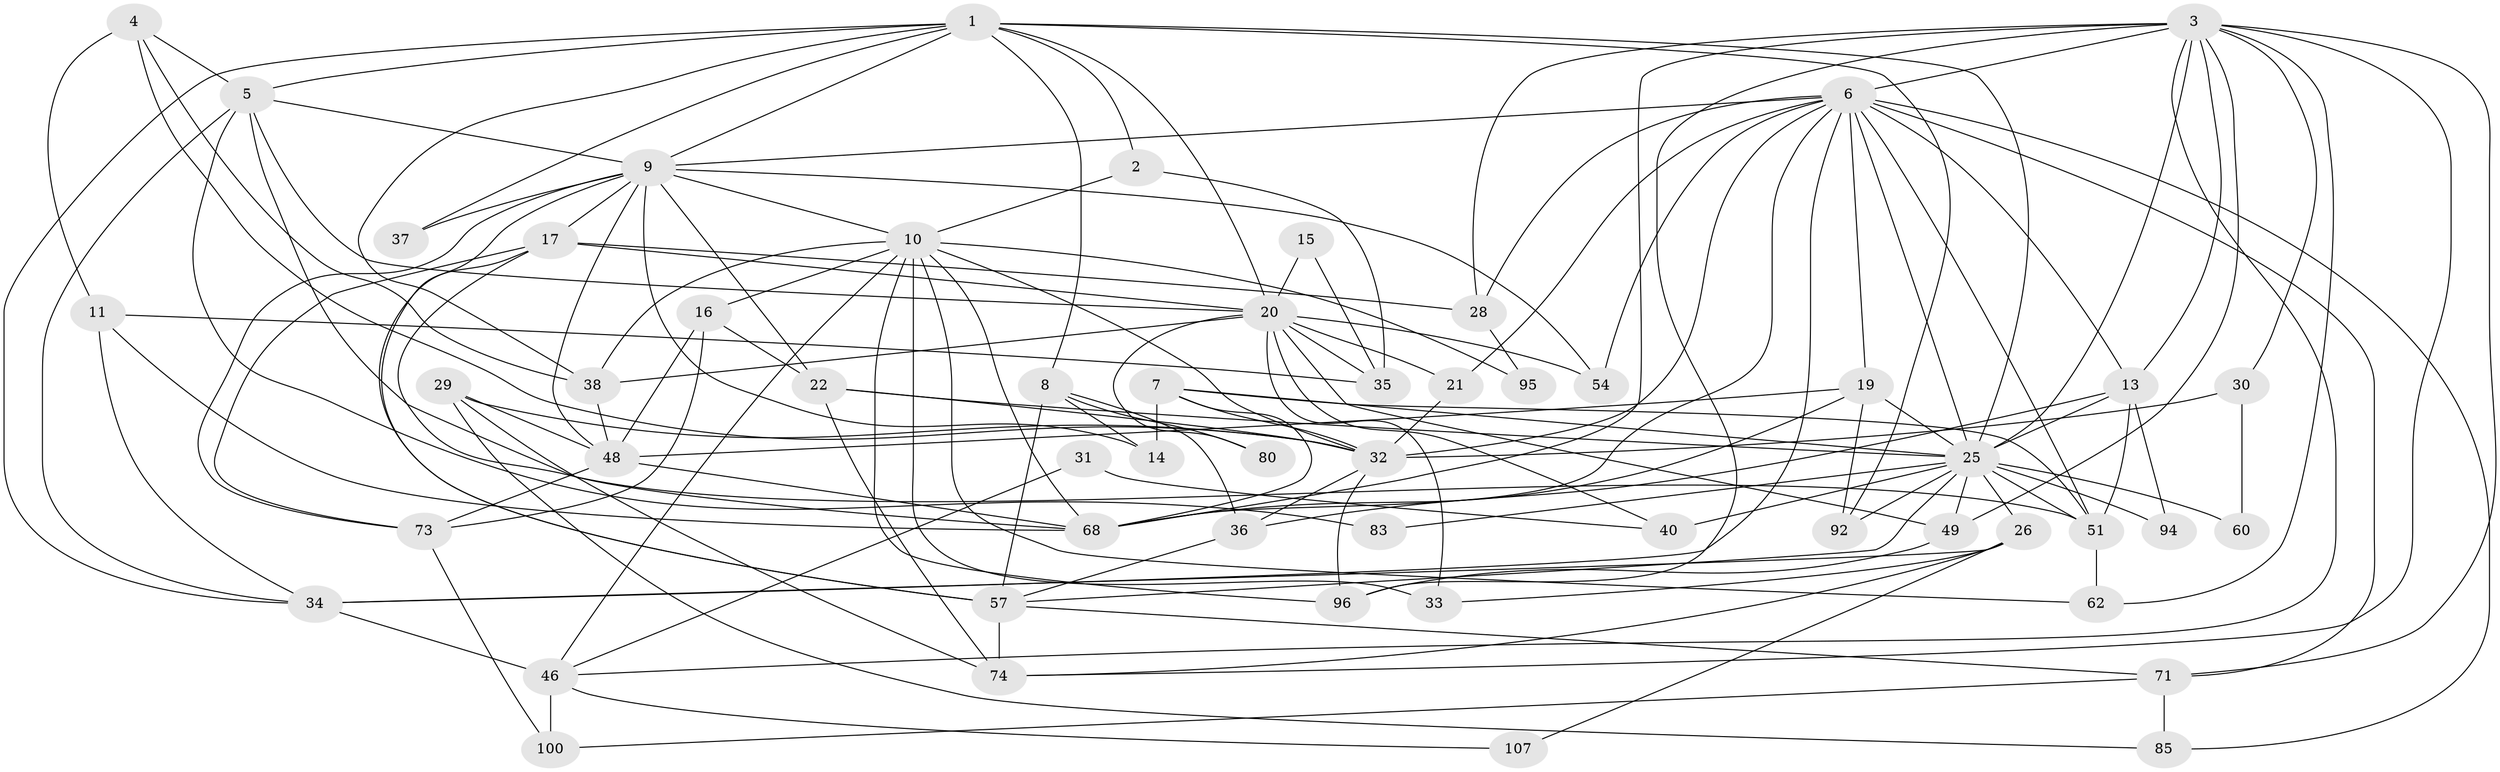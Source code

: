 // original degree distribution, {5: 0.21818181818181817, 3: 0.2636363636363636, 4: 0.2727272727272727, 2: 0.13636363636363635, 7: 0.05454545454545454, 6: 0.03636363636363636, 9: 0.00909090909090909, 8: 0.00909090909090909}
// Generated by graph-tools (version 1.1) at 2025/14/03/09/25 04:14:51]
// undirected, 55 vertices, 144 edges
graph export_dot {
graph [start="1"]
  node [color=gray90,style=filled];
  1 [super="+63+23"];
  2;
  3 [super="+56+59"];
  4 [super="+67"];
  5 [super="+27"];
  6 [super="+93+58+64"];
  7;
  8 [super="+55+75"];
  9 [super="+18+12"];
  10 [super="+97+24"];
  11 [super="+101"];
  13 [super="+82"];
  14;
  15;
  16;
  17 [super="+42"];
  19 [super="+77+103"];
  20 [super="+45"];
  21 [super="+61"];
  22 [super="+53"];
  25 [super="+43+44+52"];
  26 [super="+98"];
  28;
  29 [super="+65"];
  30;
  31;
  32 [super="+39+41"];
  33 [super="+89"];
  34 [super="+106+108+47+78"];
  35;
  36;
  37;
  38 [super="+102"];
  40;
  46;
  48 [super="+87"];
  49;
  51;
  54 [super="+110"];
  57 [super="+105"];
  60;
  62;
  68 [super="+90+84+88"];
  71;
  73;
  74 [super="+81"];
  80;
  83;
  85;
  92;
  94;
  95;
  96;
  100;
  107;
  1 -- 38;
  1 -- 92;
  1 -- 5;
  1 -- 2;
  1 -- 34;
  1 -- 20;
  1 -- 37;
  1 -- 8;
  1 -- 9;
  1 -- 25;
  2 -- 35;
  2 -- 10;
  3 -- 49;
  3 -- 71;
  3 -- 13;
  3 -- 46;
  3 -- 62;
  3 -- 28;
  3 -- 30;
  3 -- 74;
  3 -- 68;
  3 -- 6 [weight=2];
  3 -- 25;
  3 -- 96;
  4 -- 11;
  4 -- 5;
  4 -- 38;
  4 -- 32;
  5 -- 51;
  5 -- 83;
  5 -- 34 [weight=2];
  5 -- 9;
  5 -- 20;
  6 -- 51;
  6 -- 34 [weight=2];
  6 -- 19 [weight=2];
  6 -- 13 [weight=2];
  6 -- 68;
  6 -- 21;
  6 -- 54;
  6 -- 85;
  6 -- 71;
  6 -- 28;
  6 -- 25;
  6 -- 32;
  6 -- 9;
  7 -- 51;
  7 -- 14;
  7 -- 68;
  7 -- 25;
  7 -- 32;
  8 -- 80 [weight=2];
  8 -- 36;
  8 -- 14;
  8 -- 57;
  9 -- 10 [weight=2];
  9 -- 14;
  9 -- 54;
  9 -- 57;
  9 -- 37;
  9 -- 73;
  9 -- 48;
  9 -- 22;
  9 -- 17;
  10 -- 33;
  10 -- 16;
  10 -- 62;
  10 -- 95;
  10 -- 96;
  10 -- 38;
  10 -- 46;
  10 -- 68 [weight=2];
  10 -- 32;
  11 -- 35;
  11 -- 34;
  11 -- 68;
  13 -- 36;
  13 -- 51;
  13 -- 25 [weight=2];
  13 -- 94;
  15 -- 35;
  15 -- 20;
  16 -- 22;
  16 -- 73;
  16 -- 48;
  17 -- 68;
  17 -- 20;
  17 -- 73;
  17 -- 28;
  17 -- 57;
  19 -- 92;
  19 -- 68 [weight=2];
  19 -- 25;
  19 -- 48;
  20 -- 49;
  20 -- 40;
  20 -- 33;
  20 -- 35;
  20 -- 80;
  20 -- 54;
  20 -- 38;
  20 -- 21;
  21 -- 32 [weight=2];
  22 -- 25;
  22 -- 74;
  22 -- 32;
  25 -- 40;
  25 -- 92;
  25 -- 94;
  25 -- 83;
  25 -- 51;
  25 -- 57;
  25 -- 26 [weight=2];
  25 -- 49;
  25 -- 60;
  26 -- 74;
  26 -- 34;
  26 -- 107;
  26 -- 33;
  28 -- 95;
  29 -- 74;
  29 -- 85;
  29 -- 32;
  29 -- 48;
  30 -- 32;
  30 -- 60;
  31 -- 40;
  31 -- 46;
  32 -- 36;
  32 -- 96;
  34 -- 46;
  36 -- 57;
  38 -- 48;
  46 -- 100;
  46 -- 107;
  48 -- 68;
  48 -- 73;
  49 -- 96;
  51 -- 62;
  57 -- 71;
  57 -- 74;
  71 -- 85;
  71 -- 100;
  73 -- 100;
}

